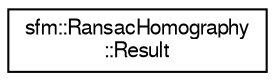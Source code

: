 digraph "Graphical Class Hierarchy"
{
  edge [fontname="FreeSans",fontsize="10",labelfontname="FreeSans",labelfontsize="10"];
  node [fontname="FreeSans",fontsize="10",shape=record];
  rankdir="LR";
  Node0 [label="sfm::RansacHomography\l::Result",height=0.2,width=0.4,color="black", fillcolor="white", style="filled",URL="$structsfm_1_1_ransac_homography_1_1_result.html"];
}

